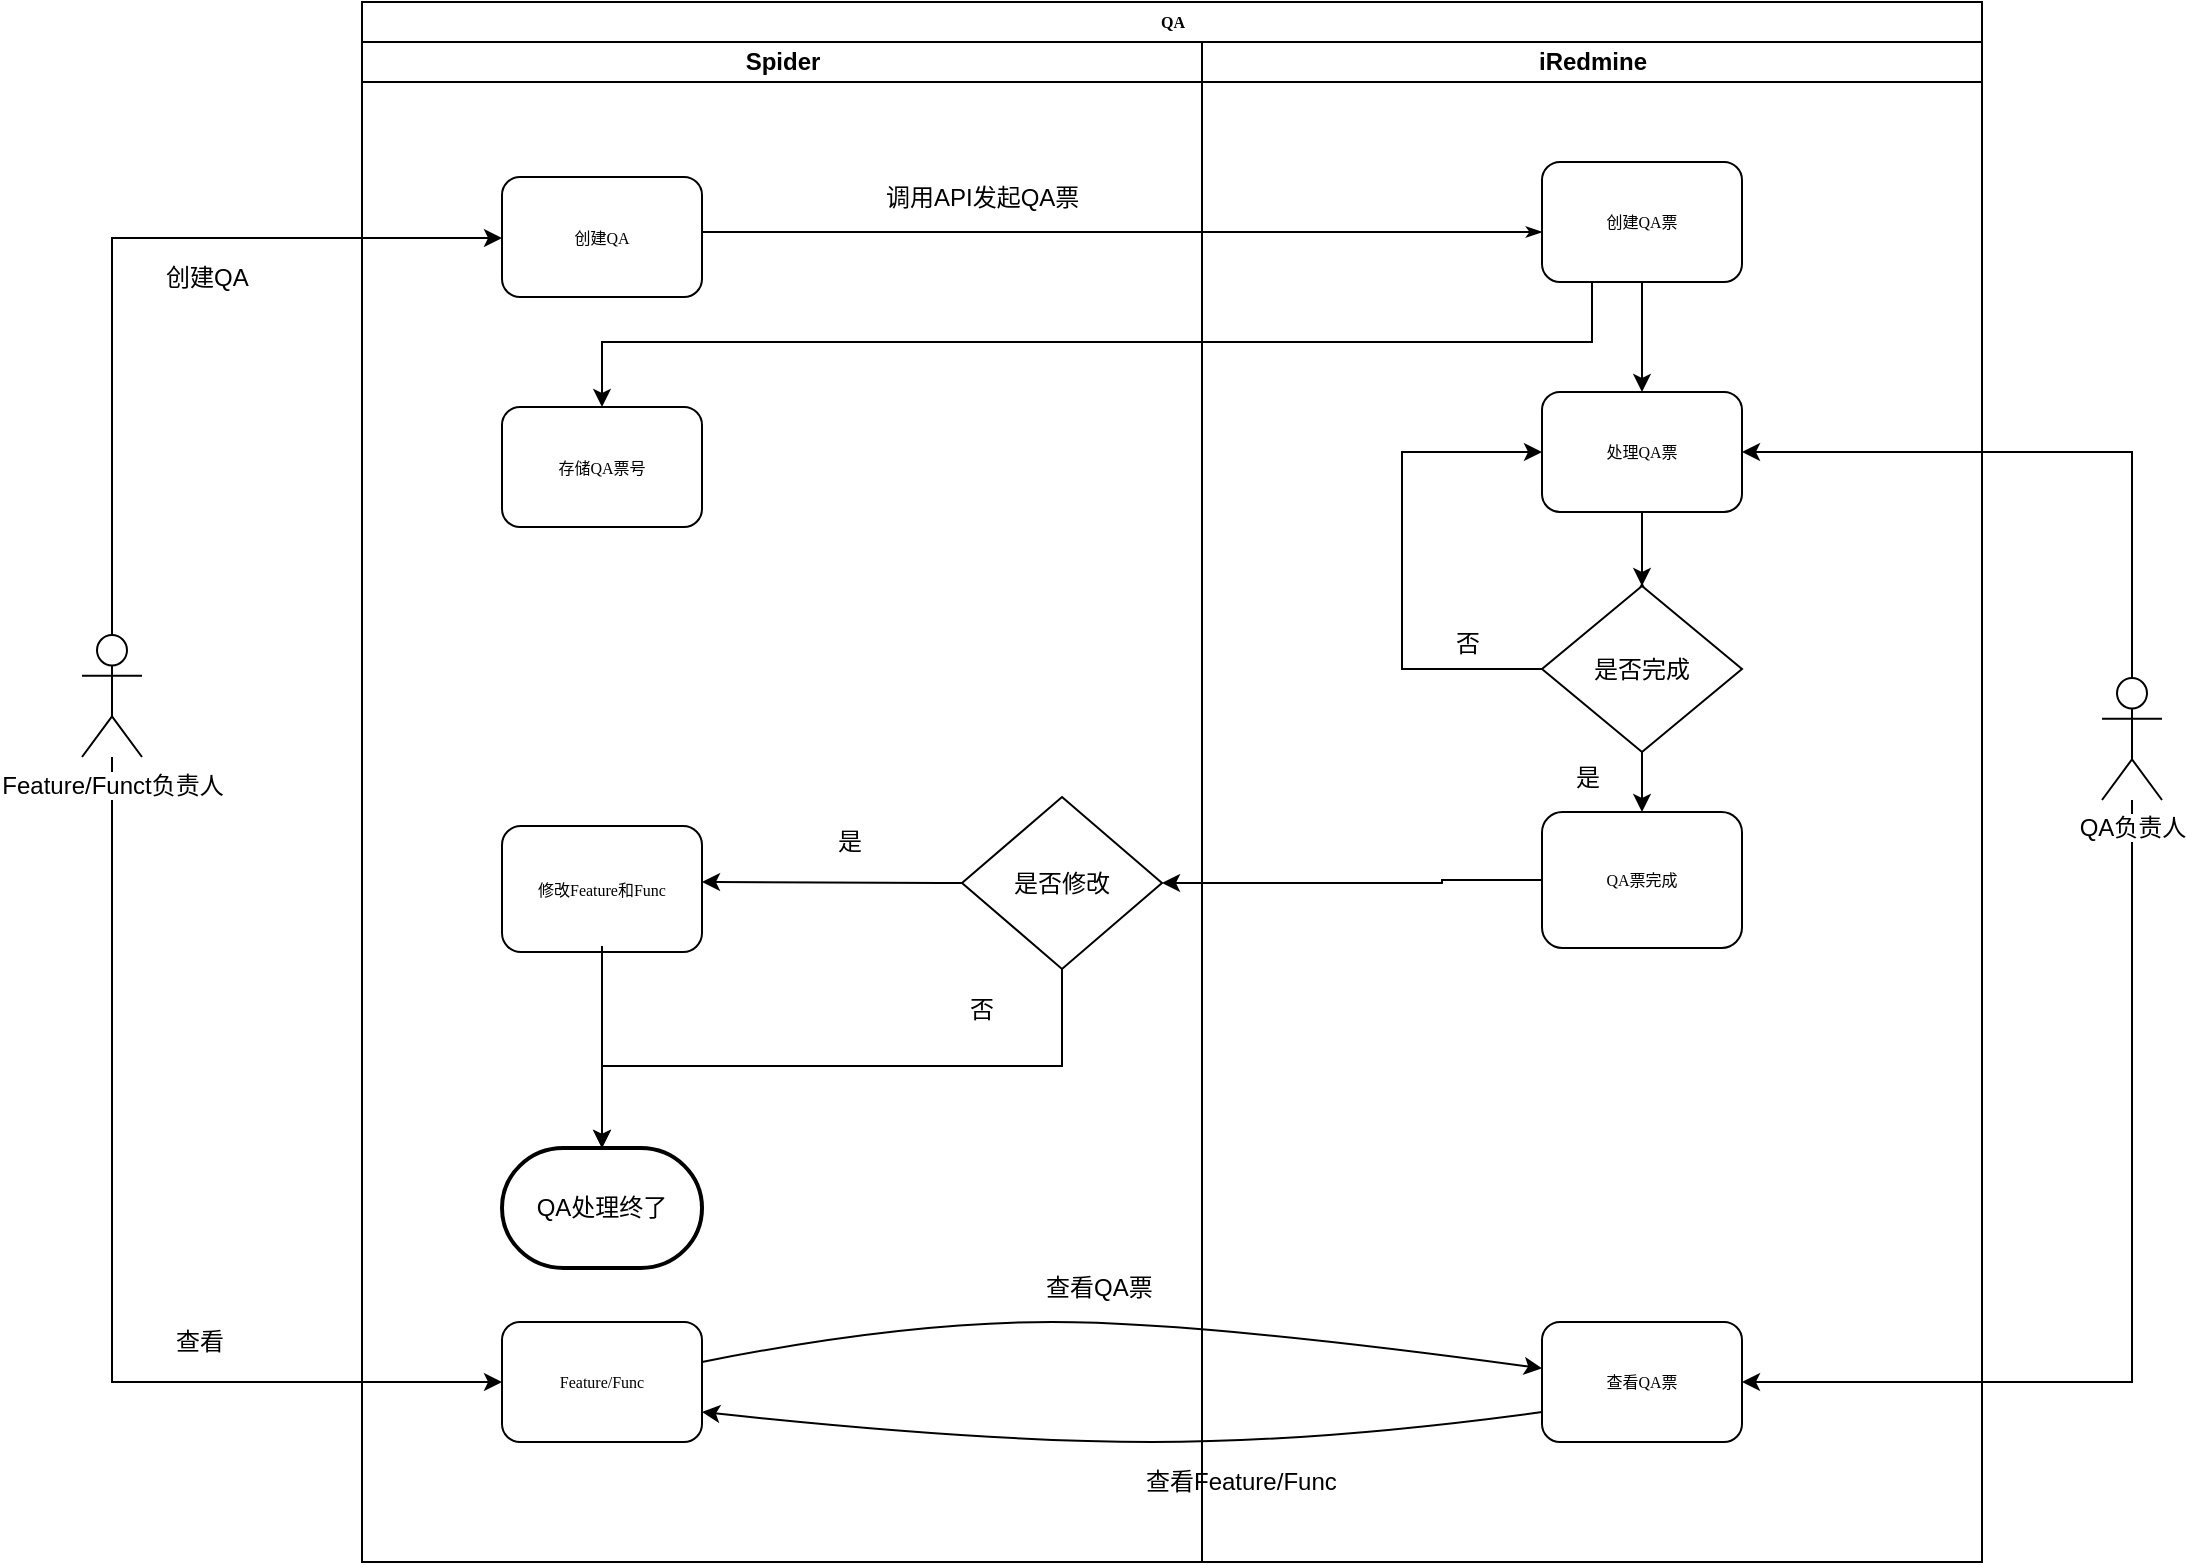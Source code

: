 <mxfile version="10.7.6" type="device"><diagram name="Page-1" id="74e2e168-ea6b-b213-b513-2b3c1d86103e"><mxGraphModel dx="2367" dy="679" grid="1" gridSize="10" guides="1" tooltips="1" connect="1" arrows="1" fold="1" page="1" pageScale="1" pageWidth="1100" pageHeight="850" background="#ffffff" math="0" shadow="0"><root><mxCell id="0"/><mxCell id="1" parent="0"/><mxCell id="77e6c97f196da883-1" value="QA&lt;br&gt;" style="swimlane;html=1;childLayout=stackLayout;startSize=20;rounded=0;shadow=0;labelBackgroundColor=none;strokeColor=#000000;strokeWidth=1;fillColor=#ffffff;fontFamily=Verdana;fontSize=8;fontColor=#000000;align=center;" parent="1" vertex="1"><mxGeometry x="70" y="40" width="810" height="780" as="geometry"/></mxCell><mxCell id="77e6c97f196da883-26" style="edgeStyle=orthogonalEdgeStyle;rounded=1;html=1;labelBackgroundColor=none;startArrow=none;startFill=0;startSize=5;endArrow=classicThin;endFill=1;endSize=5;jettySize=auto;orthogonalLoop=1;strokeColor=#000000;strokeWidth=1;fontFamily=Verdana;fontSize=8;fontColor=#000000;" parent="77e6c97f196da883-1" source="77e6c97f196da883-8" target="77e6c97f196da883-11" edge="1"><mxGeometry relative="1" as="geometry"><Array as="points"><mxPoint x="410" y="115"/><mxPoint x="410" y="115"/></Array></mxGeometry></mxCell><mxCell id="77e6c97f196da883-2" value="Spider" style="swimlane;html=1;startSize=20;" parent="77e6c97f196da883-1" vertex="1"><mxGeometry y="20" width="420" height="760" as="geometry"/></mxCell><mxCell id="77e6c97f196da883-8" value="创建QA" style="rounded=1;whiteSpace=wrap;html=1;shadow=0;labelBackgroundColor=none;strokeColor=#000000;strokeWidth=1;fillColor=#ffffff;fontFamily=Verdana;fontSize=8;fontColor=#000000;align=center;" parent="77e6c97f196da883-2" vertex="1"><mxGeometry x="70" y="67.5" width="100" height="60" as="geometry"/></mxCell><mxCell id="7iWhzlWwov2zIwwyAY1J-8" value="存储QA票号" style="rounded=1;whiteSpace=wrap;html=1;shadow=0;labelBackgroundColor=none;strokeColor=#000000;strokeWidth=1;fillColor=#ffffff;fontFamily=Verdana;fontSize=8;fontColor=#000000;align=center;" vertex="1" parent="77e6c97f196da883-2"><mxGeometry x="70" y="182.5" width="100" height="60" as="geometry"/></mxCell><mxCell id="7iWhzlWwov2zIwwyAY1J-13" value="修改Feature和Func" style="rounded=1;whiteSpace=wrap;html=1;shadow=0;labelBackgroundColor=none;strokeColor=#000000;strokeWidth=1;fillColor=#ffffff;fontFamily=Verdana;fontSize=8;fontColor=#000000;align=center;" vertex="1" parent="77e6c97f196da883-2"><mxGeometry x="70" y="392" width="100" height="63" as="geometry"/></mxCell><mxCell id="7iWhzlWwov2zIwwyAY1J-21" value="&lt;span&gt;调用API发起QA票&lt;/span&gt;" style="text;html=1;resizable=0;points=[];autosize=1;align=left;verticalAlign=top;spacingTop=-4;" vertex="1" parent="77e6c97f196da883-2"><mxGeometry x="260" y="67.5" width="110" height="20" as="geometry"/></mxCell><mxCell id="7iWhzlWwov2zIwwyAY1J-35" value="Feature/Func" style="rounded=1;whiteSpace=wrap;html=1;shadow=0;labelBackgroundColor=none;strokeColor=#000000;strokeWidth=1;fillColor=#ffffff;fontFamily=Verdana;fontSize=8;fontColor=#000000;align=center;" vertex="1" parent="77e6c97f196da883-2"><mxGeometry x="70" y="640" width="100" height="60" as="geometry"/></mxCell><mxCell id="7iWhzlWwov2zIwwyAY1J-37" value="否" style="text;html=1;resizable=0;points=[];autosize=1;align=left;verticalAlign=top;spacingTop=-4;" vertex="1" parent="77e6c97f196da883-2"><mxGeometry x="302" y="474" width="30" height="20" as="geometry"/></mxCell><mxCell id="7iWhzlWwov2zIwwyAY1J-41" value="&lt;span&gt;QA处理终了&lt;/span&gt;" style="strokeWidth=2;html=1;shape=mxgraph.flowchart.terminator;whiteSpace=wrap;" vertex="1" parent="77e6c97f196da883-2"><mxGeometry x="70" y="553" width="100" height="60" as="geometry"/></mxCell><mxCell id="7iWhzlWwov2zIwwyAY1J-57" value="查看QA票" style="text;html=1;resizable=0;points=[];autosize=1;align=left;verticalAlign=top;spacingTop=-4;" vertex="1" parent="77e6c97f196da883-2"><mxGeometry x="340" y="613" width="70" height="20" as="geometry"/></mxCell><mxCell id="77e6c97f196da883-3" value="iRedmine" style="swimlane;html=1;startSize=20;" parent="77e6c97f196da883-1" vertex="1"><mxGeometry x="420" y="20" width="390" height="760" as="geometry"/></mxCell><mxCell id="77e6c97f196da883-11" value="创建QA票" style="rounded=1;whiteSpace=wrap;html=1;shadow=0;labelBackgroundColor=none;strokeColor=#000000;strokeWidth=1;fillColor=#ffffff;fontFamily=Verdana;fontSize=8;fontColor=#000000;align=center;" parent="77e6c97f196da883-3" vertex="1"><mxGeometry x="170" y="60" width="100" height="60" as="geometry"/></mxCell><mxCell id="77e6c97f196da883-9" value="处理QA票" style="rounded=1;whiteSpace=wrap;html=1;shadow=0;labelBackgroundColor=none;strokeColor=#000000;strokeWidth=1;fillColor=#ffffff;fontFamily=Verdana;fontSize=8;fontColor=#000000;align=center;" parent="77e6c97f196da883-3" vertex="1"><mxGeometry x="170" y="175" width="100" height="60" as="geometry"/></mxCell><mxCell id="7iWhzlWwov2zIwwyAY1J-9" style="edgeStyle=orthogonalEdgeStyle;rounded=0;orthogonalLoop=1;jettySize=auto;html=1;exitX=0.5;exitY=1;exitDx=0;exitDy=0;" edge="1" parent="77e6c97f196da883-3" source="77e6c97f196da883-11" target="77e6c97f196da883-9"><mxGeometry relative="1" as="geometry"><mxPoint x="330" y="170" as="targetPoint"/></mxGeometry></mxCell><mxCell id="7iWhzlWwov2zIwwyAY1J-11" value="QA票完成" style="rounded=1;whiteSpace=wrap;html=1;shadow=0;labelBackgroundColor=none;strokeColor=#000000;strokeWidth=1;fillColor=#ffffff;fontFamily=Verdana;fontSize=8;fontColor=#000000;align=center;" vertex="1" parent="77e6c97f196da883-3"><mxGeometry x="170" y="385" width="100" height="68" as="geometry"/></mxCell><mxCell id="7iWhzlWwov2zIwwyAY1J-19" style="edgeStyle=orthogonalEdgeStyle;rounded=0;orthogonalLoop=1;jettySize=auto;html=1;" edge="1" parent="77e6c97f196da883-3" source="7iWhzlWwov2zIwwyAY1J-48"><mxGeometry relative="1" as="geometry"><mxPoint x="220" y="270" as="targetPoint"/><mxPoint x="305.167" y="349.833" as="sourcePoint"/><Array as="points"><mxPoint x="220" y="270"/><mxPoint x="220" y="270"/></Array></mxGeometry></mxCell><mxCell id="7iWhzlWwov2zIwwyAY1J-39" value="查看QA票" style="rounded=1;whiteSpace=wrap;html=1;shadow=0;labelBackgroundColor=none;strokeColor=#000000;strokeWidth=1;fillColor=#ffffff;fontFamily=Verdana;fontSize=8;fontColor=#000000;align=center;" vertex="1" parent="77e6c97f196da883-3"><mxGeometry x="170" y="640" width="100" height="60" as="geometry"/></mxCell><mxCell id="7iWhzlWwov2zIwwyAY1J-50" value="" style="edgeStyle=orthogonalEdgeStyle;rounded=0;orthogonalLoop=1;jettySize=auto;html=1;" edge="1" parent="77e6c97f196da883-3" source="7iWhzlWwov2zIwwyAY1J-48" target="7iWhzlWwov2zIwwyAY1J-11"><mxGeometry relative="1" as="geometry"/></mxCell><mxCell id="7iWhzlWwov2zIwwyAY1J-52" value="" style="edgeStyle=orthogonalEdgeStyle;rounded=0;orthogonalLoop=1;jettySize=auto;html=1;entryX=0;entryY=0.5;entryDx=0;entryDy=0;" edge="1" parent="77e6c97f196da883-3" source="7iWhzlWwov2zIwwyAY1J-48" target="77e6c97f196da883-9"><mxGeometry relative="1" as="geometry"><mxPoint x="90" y="313.5" as="targetPoint"/><Array as="points"><mxPoint x="100" y="314"/><mxPoint x="100" y="205"/></Array></mxGeometry></mxCell><mxCell id="7iWhzlWwov2zIwwyAY1J-48" value="是否完成" style="rhombus;whiteSpace=wrap;html=1;" vertex="1" parent="77e6c97f196da883-3"><mxGeometry x="170" y="272" width="100" height="83" as="geometry"/></mxCell><mxCell id="7iWhzlWwov2zIwwyAY1J-49" style="edgeStyle=orthogonalEdgeStyle;rounded=0;orthogonalLoop=1;jettySize=auto;html=1;entryX=0.5;entryY=0;entryDx=0;entryDy=0;" edge="1" parent="77e6c97f196da883-3" source="77e6c97f196da883-9" target="7iWhzlWwov2zIwwyAY1J-48"><mxGeometry relative="1" as="geometry"><mxPoint x="659.667" y="438.667" as="targetPoint"/><mxPoint x="659.667" y="295" as="sourcePoint"/><Array as="points"/></mxGeometry></mxCell><mxCell id="7iWhzlWwov2zIwwyAY1J-53" value="否" style="text;html=1;resizable=0;points=[];autosize=1;align=left;verticalAlign=top;spacingTop=-4;" vertex="1" parent="77e6c97f196da883-3"><mxGeometry x="125" y="291" width="30" height="20" as="geometry"/></mxCell><mxCell id="7iWhzlWwov2zIwwyAY1J-60" value="查看Feature/Func&lt;br&gt;" style="text;html=1;resizable=0;points=[];autosize=1;align=left;verticalAlign=top;spacingTop=-4;" vertex="1" parent="77e6c97f196da883-3"><mxGeometry x="-30" y="710" width="110" height="20" as="geometry"/></mxCell><mxCell id="7iWhzlWwov2zIwwyAY1J-10" style="edgeStyle=orthogonalEdgeStyle;rounded=0;orthogonalLoop=1;jettySize=auto;html=1;exitX=0.25;exitY=1;exitDx=0;exitDy=0;entryX=0.5;entryY=0;entryDx=0;entryDy=0;" edge="1" parent="77e6c97f196da883-1" source="77e6c97f196da883-11" target="7iWhzlWwov2zIwwyAY1J-8"><mxGeometry relative="1" as="geometry"><mxPoint x="500.0" y="200" as="targetPoint"/><mxPoint x="499.667" y="155.333" as="sourcePoint"/><Array as="points"><mxPoint x="535" y="170"/><mxPoint x="70" y="170"/></Array></mxGeometry></mxCell><mxCell id="7iWhzlWwov2zIwwyAY1J-61" value="" style="curved=1;endArrow=classic;html=1;" edge="1" parent="77e6c97f196da883-1" source="7iWhzlWwov2zIwwyAY1J-35" target="7iWhzlWwov2zIwwyAY1J-39"><mxGeometry width="50" height="50" relative="1" as="geometry"><mxPoint x="220" y="660" as="sourcePoint"/><mxPoint x="270" y="610" as="targetPoint"/><Array as="points"><mxPoint x="270" y="660"/><mxPoint x="420" y="660"/></Array></mxGeometry></mxCell><mxCell id="7iWhzlWwov2zIwwyAY1J-62" value="" style="curved=1;endArrow=classic;html=1;exitX=0;exitY=0.75;exitDx=0;exitDy=0;entryX=1;entryY=0.75;entryDx=0;entryDy=0;" edge="1" parent="77e6c97f196da883-1" source="7iWhzlWwov2zIwwyAY1J-39" target="7iWhzlWwov2zIwwyAY1J-35"><mxGeometry width="50" height="50" relative="1" as="geometry"><mxPoint x="320" y="730" as="sourcePoint"/><mxPoint x="370" y="680" as="targetPoint"/><Array as="points"><mxPoint x="480" y="720"/><mxPoint x="310" y="720"/></Array></mxGeometry></mxCell><mxCell id="7iWhzlWwov2zIwwyAY1J-15" style="edgeStyle=orthogonalEdgeStyle;rounded=0;orthogonalLoop=1;jettySize=auto;html=1;exitX=0.5;exitY=0;exitDx=0;exitDy=0;exitPerimeter=0;" edge="1" parent="1" source="7iWhzlWwov2zIwwyAY1J-14" target="77e6c97f196da883-8"><mxGeometry relative="1" as="geometry"><mxPoint x="-30.333" y="126.167" as="targetPoint"/><Array as="points"><mxPoint x="-55" y="158"/></Array></mxGeometry></mxCell><mxCell id="7iWhzlWwov2zIwwyAY1J-38" style="edgeStyle=orthogonalEdgeStyle;rounded=0;orthogonalLoop=1;jettySize=auto;html=1;" edge="1" parent="1" source="7iWhzlWwov2zIwwyAY1J-14" target="7iWhzlWwov2zIwwyAY1J-35"><mxGeometry relative="1" as="geometry"><Array as="points"><mxPoint x="-55" y="730"/></Array></mxGeometry></mxCell><mxCell id="7iWhzlWwov2zIwwyAY1J-14" value="Feature/Funct负责人" style="shape=umlActor;verticalLabelPosition=bottom;labelBackgroundColor=#ffffff;verticalAlign=top;html=1;outlineConnect=0;" vertex="1" parent="1"><mxGeometry x="-70" y="356.5" width="30" height="61" as="geometry"/></mxCell><mxCell id="7iWhzlWwov2zIwwyAY1J-25" value="是" style="text;html=1;resizable=0;points=[];autosize=1;align=left;verticalAlign=top;spacingTop=-4;" vertex="1" parent="1"><mxGeometry x="306" y="450" width="30" height="20" as="geometry"/></mxCell><mxCell id="7iWhzlWwov2zIwwyAY1J-22" value="是否修改" style="rhombus;whiteSpace=wrap;html=1;" vertex="1" parent="1"><mxGeometry x="370" y="437.5" width="100" height="86" as="geometry"/></mxCell><mxCell id="7iWhzlWwov2zIwwyAY1J-24" style="edgeStyle=orthogonalEdgeStyle;rounded=0;orthogonalLoop=1;jettySize=auto;html=1;exitX=0;exitY=0.5;exitDx=0;exitDy=0;" edge="1" parent="1" source="7iWhzlWwov2zIwwyAY1J-22"><mxGeometry relative="1" as="geometry"><mxPoint x="240" y="480" as="targetPoint"/><mxPoint x="619.667" y="479.333" as="sourcePoint"/><Array as="points"><mxPoint x="360" y="480"/><mxPoint x="360" y="480"/></Array></mxGeometry></mxCell><mxCell id="7iWhzlWwov2zIwwyAY1J-28" style="edgeStyle=orthogonalEdgeStyle;rounded=0;orthogonalLoop=1;jettySize=auto;html=1;exitX=0.5;exitY=1;exitDx=0;exitDy=0;" edge="1" parent="1" source="7iWhzlWwov2zIwwyAY1J-22" target="7iWhzlWwov2zIwwyAY1J-41"><mxGeometry relative="1" as="geometry"><mxPoint x="190" y="622" as="targetPoint"/><mxPoint x="394.667" y="492.333" as="sourcePoint"/><Array as="points"><mxPoint x="420" y="572"/><mxPoint x="190" y="572"/></Array></mxGeometry></mxCell><mxCell id="7iWhzlWwov2zIwwyAY1J-23" style="edgeStyle=orthogonalEdgeStyle;rounded=0;orthogonalLoop=1;jettySize=auto;html=1;exitX=0;exitY=0.5;exitDx=0;exitDy=0;entryX=1;entryY=0.5;entryDx=0;entryDy=0;" edge="1" parent="1" source="7iWhzlWwov2zIwwyAY1J-11" target="7iWhzlWwov2zIwwyAY1J-22"><mxGeometry relative="1" as="geometry"><mxPoint x="110.167" y="478.833" as="targetPoint"/><mxPoint x="350.167" y="478.833" as="sourcePoint"/><Array as="points"><mxPoint x="610" y="480"/></Array></mxGeometry></mxCell><mxCell id="7iWhzlWwov2zIwwyAY1J-29" style="edgeStyle=orthogonalEdgeStyle;rounded=0;orthogonalLoop=1;jettySize=auto;html=1;" edge="1" parent="1"><mxGeometry relative="1" as="geometry"><mxPoint x="190" y="613" as="targetPoint"/><mxPoint x="190" y="512" as="sourcePoint"/><Array as="points"><mxPoint x="190" y="542"/><mxPoint x="190" y="542"/></Array></mxGeometry></mxCell><mxCell id="7iWhzlWwov2zIwwyAY1J-42" value="创建QA" style="text;html=1;resizable=0;points=[];autosize=1;align=left;verticalAlign=top;spacingTop=-4;" vertex="1" parent="1"><mxGeometry x="-30.5" y="167.5" width="60" height="20" as="geometry"/></mxCell><mxCell id="7iWhzlWwov2zIwwyAY1J-43" value="查看" style="text;html=1;resizable=0;points=[];autosize=1;align=left;verticalAlign=top;spacingTop=-4;" vertex="1" parent="1"><mxGeometry x="-25" y="700" width="40" height="20" as="geometry"/></mxCell><mxCell id="7iWhzlWwov2zIwwyAY1J-46" value="" style="edgeStyle=orthogonalEdgeStyle;rounded=0;orthogonalLoop=1;jettySize=auto;html=1;entryX=1;entryY=0.5;entryDx=0;entryDy=0;" edge="1" parent="1" source="7iWhzlWwov2zIwwyAY1J-44" target="77e6c97f196da883-9"><mxGeometry relative="1" as="geometry"><mxPoint x="955" y="519" as="targetPoint"/><Array as="points"><mxPoint x="955" y="265"/></Array></mxGeometry></mxCell><mxCell id="7iWhzlWwov2zIwwyAY1J-58" value="" style="edgeStyle=orthogonalEdgeStyle;rounded=0;orthogonalLoop=1;jettySize=auto;html=1;entryX=1;entryY=0.5;entryDx=0;entryDy=0;" edge="1" parent="1" source="7iWhzlWwov2zIwwyAY1J-44" target="7iWhzlWwov2zIwwyAY1J-39"><mxGeometry relative="1" as="geometry"><Array as="points"><mxPoint x="955" y="730"/></Array></mxGeometry></mxCell><mxCell id="7iWhzlWwov2zIwwyAY1J-44" value="QA负责人" style="shape=umlActor;verticalLabelPosition=bottom;labelBackgroundColor=#ffffff;verticalAlign=top;html=1;outlineConnect=0;" vertex="1" parent="1"><mxGeometry x="940" y="378" width="30" height="61" as="geometry"/></mxCell><mxCell id="7iWhzlWwov2zIwwyAY1J-54" value="是" style="text;html=1;resizable=0;points=[];autosize=1;align=left;verticalAlign=top;spacingTop=-4;" vertex="1" parent="1"><mxGeometry x="675" y="417.5" width="30" height="20" as="geometry"/></mxCell></root></mxGraphModel></diagram></mxfile>